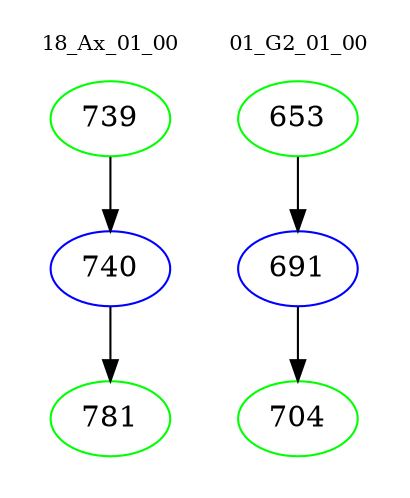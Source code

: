 digraph{
subgraph cluster_0 {
color = white
label = "18_Ax_01_00";
fontsize=10;
T0_739 [label="739", color="green"]
T0_739 -> T0_740 [color="black"]
T0_740 [label="740", color="blue"]
T0_740 -> T0_781 [color="black"]
T0_781 [label="781", color="green"]
}
subgraph cluster_1 {
color = white
label = "01_G2_01_00";
fontsize=10;
T1_653 [label="653", color="green"]
T1_653 -> T1_691 [color="black"]
T1_691 [label="691", color="blue"]
T1_691 -> T1_704 [color="black"]
T1_704 [label="704", color="green"]
}
}

